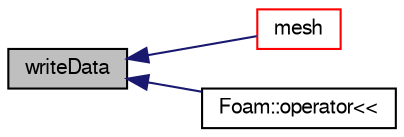 digraph "writeData"
{
  bgcolor="transparent";
  edge [fontname="FreeSans",fontsize="10",labelfontname="FreeSans",labelfontsize="10"];
  node [fontname="FreeSans",fontsize="10",shape=record];
  rankdir="LR";
  Node10437 [label="writeData",height=0.2,width=0.4,color="black", fillcolor="grey75", style="filled", fontcolor="black"];
  Node10437 -> Node10438 [dir="back",color="midnightblue",fontsize="10",style="solid",fontname="FreeSans"];
  Node10438 [label="mesh",height=0.2,width=0.4,color="red",URL="$a27402.html#ae78c91f8ff731c07ccc4351d9fe861ba",tooltip="Return the mesh reference. "];
  Node10437 -> Node10528 [dir="back",color="midnightblue",fontsize="10",style="solid",fontname="FreeSans"];
  Node10528 [label="Foam::operator\<\<",height=0.2,width=0.4,color="black",URL="$a21124.html#a304992508c2328e6326c67f5e3c9246f"];
}
